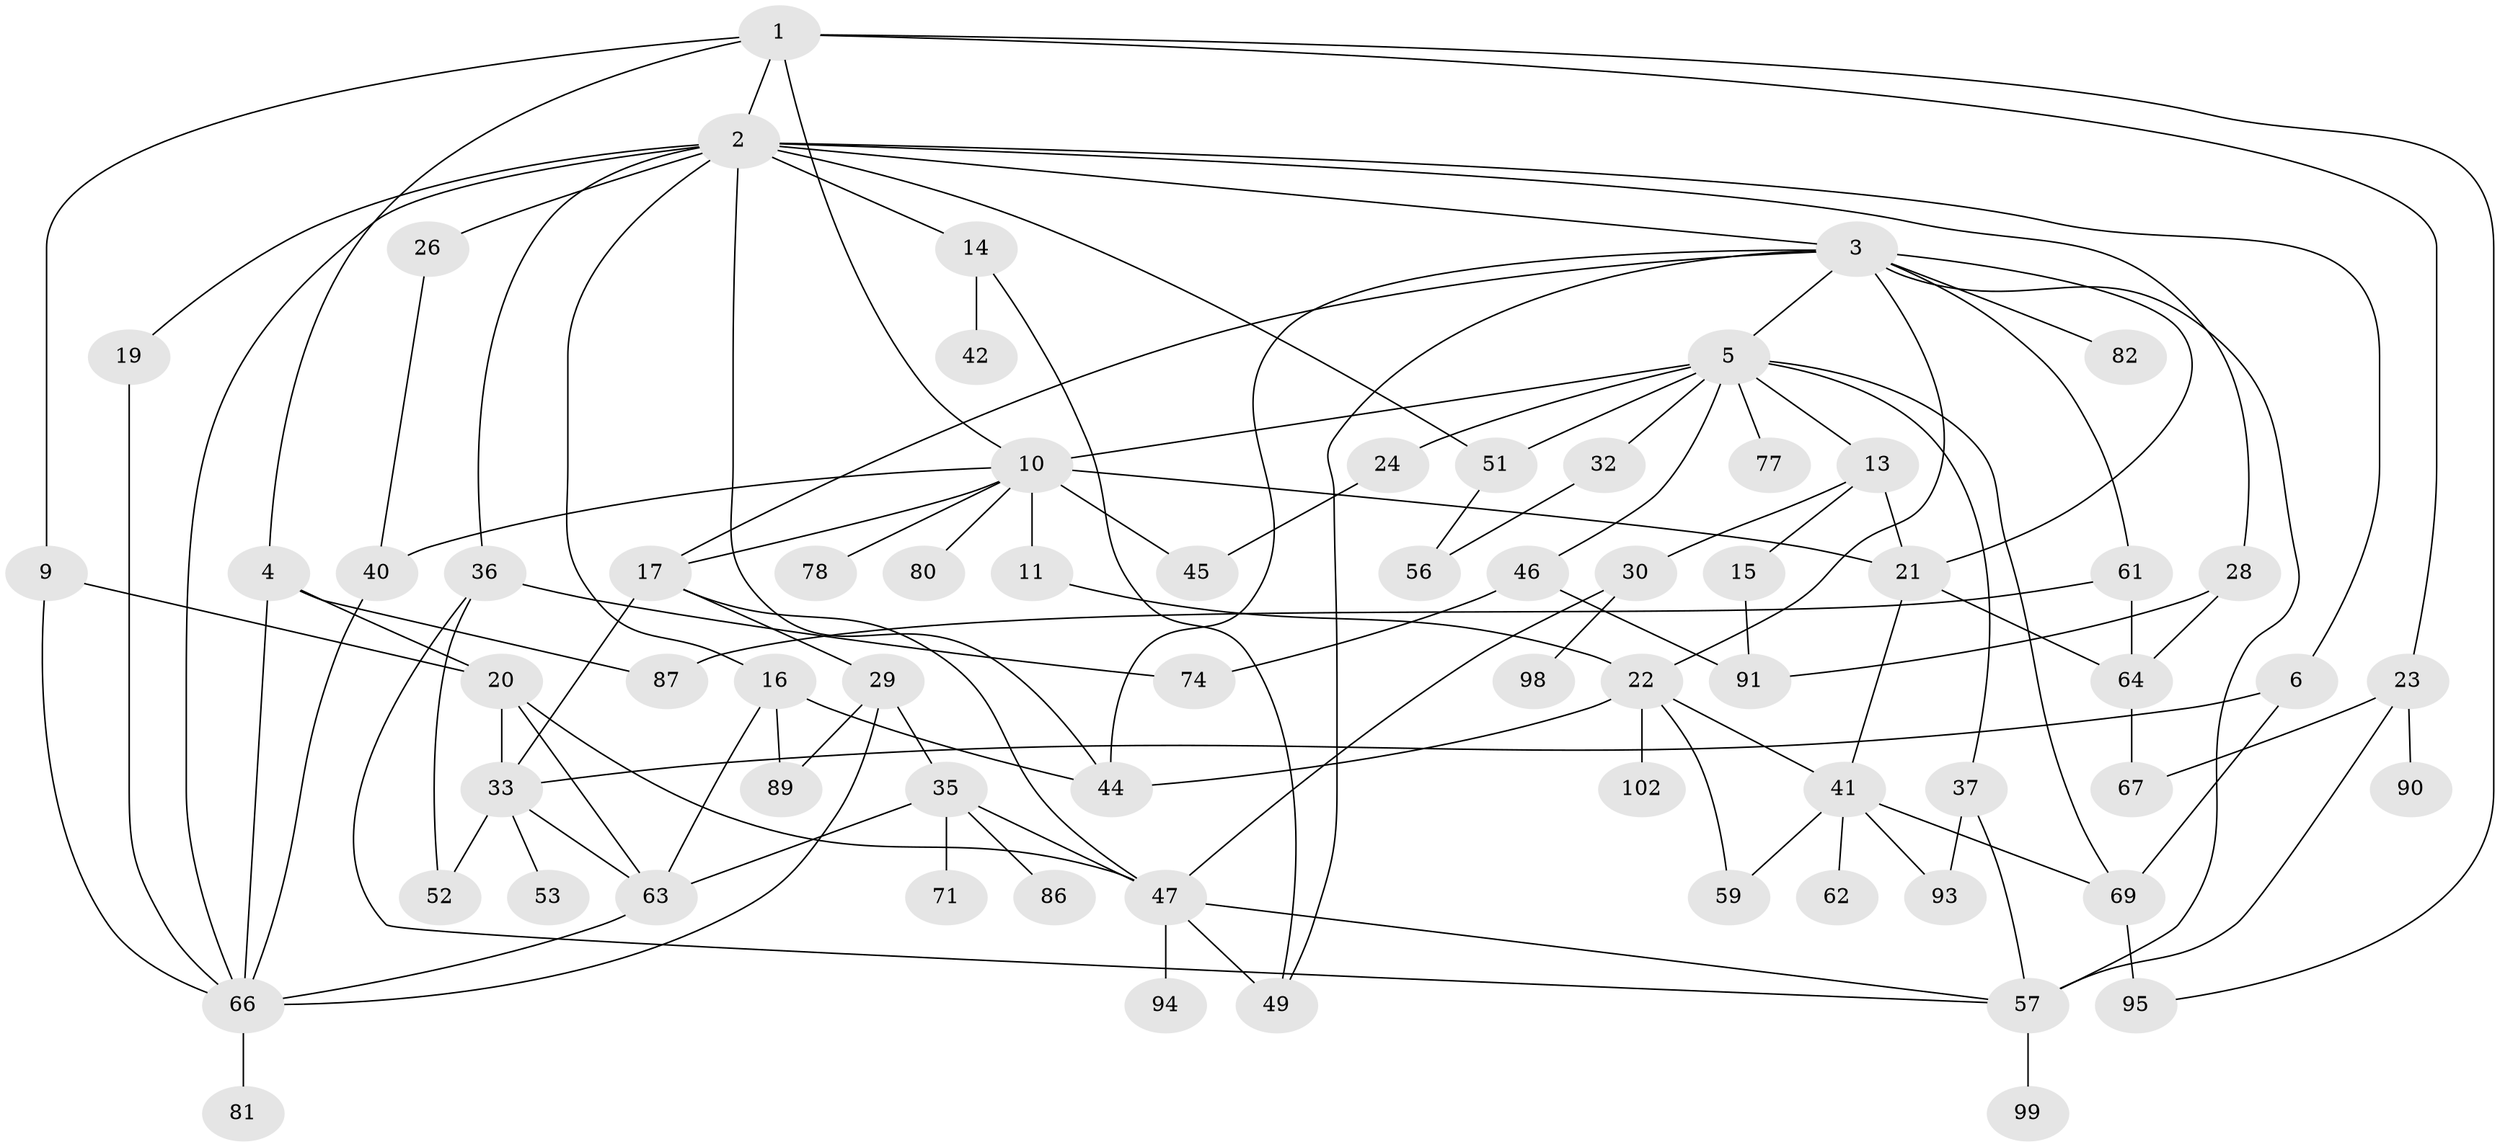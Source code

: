 // original degree distribution, {7: 0.0392156862745098, 10: 0.00980392156862745, 3: 0.23529411764705882, 6: 0.0392156862745098, 4: 0.11764705882352941, 2: 0.30392156862745096, 5: 0.0392156862745098, 8: 0.0196078431372549, 1: 0.19607843137254902}
// Generated by graph-tools (version 1.1) at 2025/10/02/27/25 16:10:51]
// undirected, 68 vertices, 115 edges
graph export_dot {
graph [start="1"]
  node [color=gray90,style=filled];
  1 [super="+43"];
  2 [super="+8"];
  3 [super="+70"];
  4 [super="+12"];
  5 [super="+7"];
  6 [super="+27"];
  9 [super="+25"];
  10 [super="+68"];
  11 [super="+39"];
  13;
  14;
  15;
  16 [super="+101"];
  17 [super="+18"];
  19;
  20 [super="+38"];
  21 [super="+31"];
  22 [super="+96"];
  23 [super="+88"];
  24;
  26;
  28 [super="+75"];
  29 [super="+34"];
  30;
  32 [super="+50"];
  33 [super="+54"];
  35 [super="+48"];
  36 [super="+55"];
  37;
  40 [super="+73"];
  41 [super="+84"];
  42;
  44 [super="+60"];
  45;
  46;
  47 [super="+65"];
  49 [super="+58"];
  51 [super="+85"];
  52;
  53;
  56;
  57 [super="+83"];
  59 [super="+79"];
  61;
  62;
  63 [super="+72"];
  64;
  66 [super="+76"];
  67;
  69 [super="+100"];
  71;
  74;
  77;
  78 [super="+97"];
  80;
  81;
  82;
  86;
  87;
  89;
  90;
  91 [super="+92"];
  93;
  94;
  95;
  98;
  99;
  102;
  1 -- 2;
  1 -- 4;
  1 -- 9;
  1 -- 10;
  1 -- 23;
  1 -- 95;
  2 -- 3;
  2 -- 6;
  2 -- 14;
  2 -- 26;
  2 -- 28;
  2 -- 44;
  2 -- 51;
  2 -- 66;
  2 -- 16;
  2 -- 19;
  2 -- 36;
  3 -- 5;
  3 -- 17;
  3 -- 21;
  3 -- 61;
  3 -- 82;
  3 -- 22;
  3 -- 44;
  3 -- 57;
  3 -- 49;
  4 -- 66;
  4 -- 20;
  4 -- 87;
  5 -- 13;
  5 -- 24;
  5 -- 51;
  5 -- 77;
  5 -- 32;
  5 -- 69;
  5 -- 37;
  5 -- 10;
  5 -- 46;
  6 -- 33;
  6 -- 69;
  9 -- 66;
  9 -- 20;
  10 -- 11;
  10 -- 40;
  10 -- 78;
  10 -- 80;
  10 -- 45;
  10 -- 17;
  10 -- 21;
  11 -- 22 [weight=2];
  13 -- 15;
  13 -- 30;
  13 -- 21;
  14 -- 42;
  14 -- 49;
  15 -- 91;
  16 -- 63;
  16 -- 89;
  16 -- 44;
  17 -- 29;
  17 -- 47;
  17 -- 33;
  19 -- 66;
  20 -- 33;
  20 -- 47;
  20 -- 63;
  21 -- 64;
  21 -- 41;
  22 -- 59;
  22 -- 102;
  22 -- 44;
  22 -- 41;
  23 -- 90;
  23 -- 57;
  23 -- 67;
  24 -- 45;
  26 -- 40;
  28 -- 64;
  28 -- 91;
  29 -- 89;
  29 -- 35;
  29 -- 66;
  30 -- 98;
  30 -- 47;
  32 -- 56;
  33 -- 53;
  33 -- 52;
  33 -- 63;
  35 -- 47;
  35 -- 71;
  35 -- 86;
  35 -- 63;
  36 -- 52;
  36 -- 74;
  36 -- 57;
  37 -- 93;
  37 -- 57;
  40 -- 66;
  41 -- 62;
  41 -- 69;
  41 -- 93;
  41 -- 59;
  46 -- 74;
  46 -- 91;
  47 -- 49;
  47 -- 57;
  47 -- 94;
  51 -- 56;
  57 -- 99;
  61 -- 87;
  61 -- 64;
  63 -- 66;
  64 -- 67;
  66 -- 81;
  69 -- 95;
}
